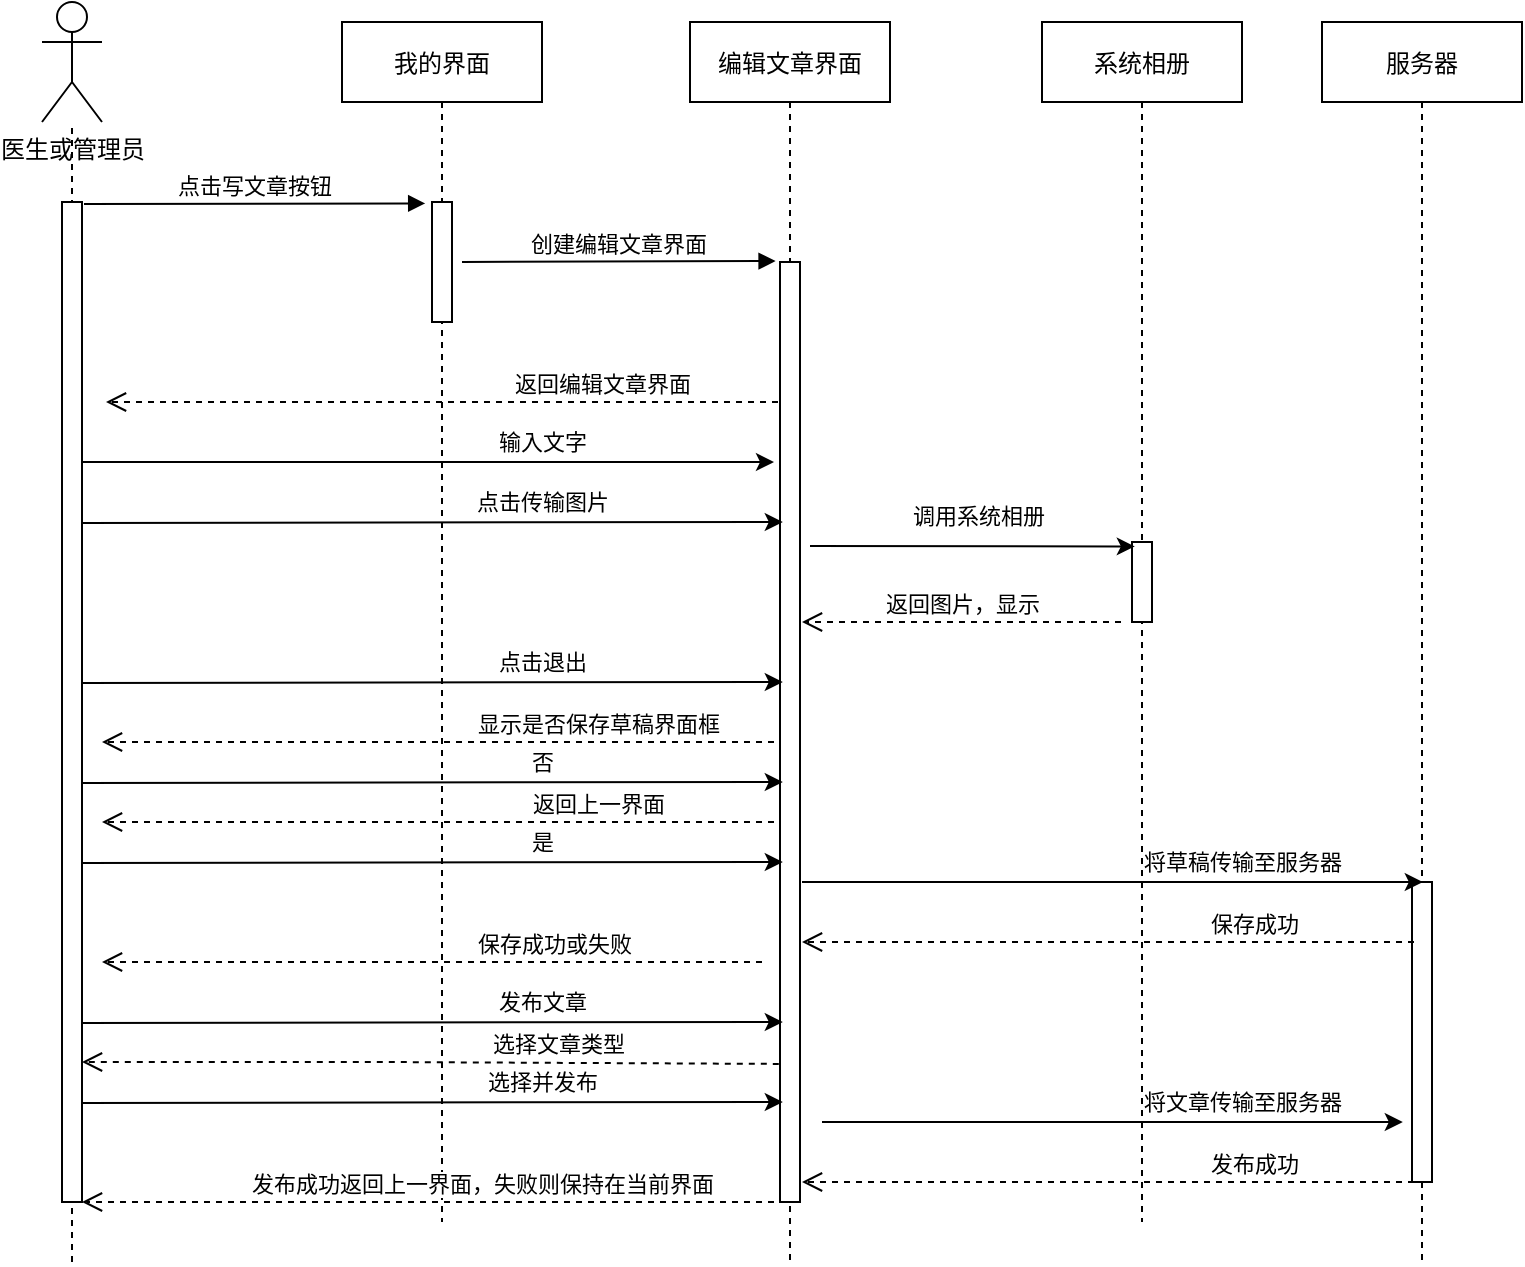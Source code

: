 <mxfile version="14.6.1" type="github">
  <diagram id="mLCp8WUSFYr5n76MSJs5" name="Page-1">
    <mxGraphModel dx="1038" dy="548" grid="1" gridSize="10" guides="1" tooltips="1" connect="1" arrows="1" fold="1" page="1" pageScale="1" pageWidth="827" pageHeight="1169" math="0" shadow="0">
      <root>
        <mxCell id="0" />
        <mxCell id="1" parent="0" />
        <mxCell id="HL7SSjTvzZI830amGafk-1" value="我的界面" style="shape=umlLifeline;perimeter=lifelinePerimeter;container=1;collapsible=0;recursiveResize=0;rounded=0;shadow=0;strokeWidth=1;" vertex="1" parent="1">
          <mxGeometry x="190" y="80" width="100" height="600" as="geometry" />
        </mxCell>
        <mxCell id="HL7SSjTvzZI830amGafk-2" value="" style="points=[];perimeter=orthogonalPerimeter;rounded=0;shadow=0;strokeWidth=1;" vertex="1" parent="HL7SSjTvzZI830amGafk-1">
          <mxGeometry x="45" y="90" width="10" height="60" as="geometry" />
        </mxCell>
        <mxCell id="HL7SSjTvzZI830amGafk-35" value="显示是否保存草稿界面框" style="html=1;verticalAlign=bottom;endArrow=open;dashed=1;endSize=8;fontFamily=Helvetica;" edge="1" parent="HL7SSjTvzZI830amGafk-1">
          <mxGeometry x="-0.476" relative="1" as="geometry">
            <mxPoint x="216" y="360" as="sourcePoint" />
            <mxPoint x="-120" y="360" as="targetPoint" />
            <Array as="points">
              <mxPoint x="30" y="360" />
            </Array>
            <mxPoint as="offset" />
          </mxGeometry>
        </mxCell>
        <mxCell id="HL7SSjTvzZI830amGafk-3" value="服务器" style="shape=umlLifeline;perimeter=lifelinePerimeter;container=1;collapsible=0;recursiveResize=0;rounded=0;shadow=0;strokeWidth=1;" vertex="1" parent="1">
          <mxGeometry x="680" y="80" width="100" height="620" as="geometry" />
        </mxCell>
        <mxCell id="HL7SSjTvzZI830amGafk-4" value="" style="points=[];perimeter=orthogonalPerimeter;rounded=0;shadow=0;strokeWidth=1;" vertex="1" parent="HL7SSjTvzZI830amGafk-3">
          <mxGeometry x="45" y="430" width="10" height="150" as="geometry" />
        </mxCell>
        <mxCell id="HL7SSjTvzZI830amGafk-7" value="医生或管理员" style="shape=umlActor;verticalLabelPosition=bottom;verticalAlign=top;html=1;outlineConnect=0;fontStyle=0;fontFamily=Helvetica;" vertex="1" parent="1">
          <mxGeometry x="40" y="70" width="30" height="60" as="geometry" />
        </mxCell>
        <mxCell id="HL7SSjTvzZI830amGafk-8" value="" style="endArrow=none;dashed=1;html=1;fontFamily=Helvetica;" edge="1" parent="1" target="HL7SSjTvzZI830amGafk-7">
          <mxGeometry width="50" height="50" relative="1" as="geometry">
            <mxPoint x="55" y="700" as="sourcePoint" />
            <mxPoint x="54.5" y="160" as="targetPoint" />
          </mxGeometry>
        </mxCell>
        <mxCell id="HL7SSjTvzZI830amGafk-9" value="" style="html=1;points=[];perimeter=orthogonalPerimeter;fontFamily=Helvetica;" vertex="1" parent="1">
          <mxGeometry x="50" y="170" width="10" height="500" as="geometry" />
        </mxCell>
        <mxCell id="HL7SSjTvzZI830amGafk-10" value="点击写文章按钮" style="verticalAlign=bottom;endArrow=block;shadow=0;strokeWidth=1;entryX=-0.34;entryY=0.012;entryDx=0;entryDy=0;entryPerimeter=0;" edge="1" parent="1" target="HL7SSjTvzZI830amGafk-2">
          <mxGeometry relative="1" as="geometry">
            <mxPoint x="61" y="171" as="sourcePoint" />
            <mxPoint x="230" y="170" as="targetPoint" />
            <Array as="points" />
          </mxGeometry>
        </mxCell>
        <mxCell id="HL7SSjTvzZI830amGafk-12" value="返回编辑文章界面" style="html=1;verticalAlign=bottom;endArrow=open;dashed=1;endSize=8;fontFamily=Helvetica;" edge="1" parent="1">
          <mxGeometry x="-0.476" relative="1" as="geometry">
            <mxPoint x="408" y="270" as="sourcePoint" />
            <mxPoint x="72" y="270" as="targetPoint" />
            <Array as="points">
              <mxPoint x="222" y="270" />
            </Array>
            <mxPoint as="offset" />
          </mxGeometry>
        </mxCell>
        <mxCell id="HL7SSjTvzZI830amGafk-18" value="编辑文章界面" style="shape=umlLifeline;perimeter=lifelinePerimeter;container=1;collapsible=0;recursiveResize=0;rounded=0;shadow=0;strokeWidth=1;" vertex="1" parent="1">
          <mxGeometry x="364" y="80" width="100" height="620" as="geometry" />
        </mxCell>
        <mxCell id="HL7SSjTvzZI830amGafk-19" value="" style="points=[];perimeter=orthogonalPerimeter;rounded=0;shadow=0;strokeWidth=1;" vertex="1" parent="HL7SSjTvzZI830amGafk-18">
          <mxGeometry x="45" y="120" width="10" height="470" as="geometry" />
        </mxCell>
        <mxCell id="HL7SSjTvzZI830amGafk-20" value="创建编辑文章界面" style="verticalAlign=bottom;endArrow=block;shadow=0;strokeWidth=1;entryX=-0.22;entryY=-0.001;entryDx=0;entryDy=0;entryPerimeter=0;" edge="1" parent="1" target="HL7SSjTvzZI830amGafk-19">
          <mxGeometry relative="1" as="geometry">
            <mxPoint x="250" y="200" as="sourcePoint" />
            <mxPoint x="400.8" y="200.34" as="targetPoint" />
            <Array as="points" />
          </mxGeometry>
        </mxCell>
        <mxCell id="HL7SSjTvzZI830amGafk-21" value="系统相册" style="shape=umlLifeline;perimeter=lifelinePerimeter;container=1;collapsible=0;recursiveResize=0;rounded=0;shadow=0;strokeWidth=1;" vertex="1" parent="1">
          <mxGeometry x="540" y="80" width="100" height="600" as="geometry" />
        </mxCell>
        <mxCell id="HL7SSjTvzZI830amGafk-22" value="" style="points=[];perimeter=orthogonalPerimeter;rounded=0;shadow=0;strokeWidth=1;" vertex="1" parent="HL7SSjTvzZI830amGafk-21">
          <mxGeometry x="45" y="260" width="10" height="40" as="geometry" />
        </mxCell>
        <mxCell id="HL7SSjTvzZI830amGafk-23" value="" style="endArrow=classic;html=1;" edge="1" parent="1">
          <mxGeometry width="50" height="50" relative="1" as="geometry">
            <mxPoint x="60" y="300" as="sourcePoint" />
            <mxPoint x="406" y="300" as="targetPoint" />
          </mxGeometry>
        </mxCell>
        <mxCell id="HL7SSjTvzZI830amGafk-24" value="输入文字" style="edgeLabel;html=1;align=center;verticalAlign=middle;resizable=0;points=[];" vertex="1" connectable="0" parent="HL7SSjTvzZI830amGafk-23">
          <mxGeometry x="0.114" y="4" relative="1" as="geometry">
            <mxPoint x="37" y="-6" as="offset" />
          </mxGeometry>
        </mxCell>
        <mxCell id="HL7SSjTvzZI830amGafk-26" value="" style="endArrow=classic;html=1;exitX=0.96;exitY=0.502;exitDx=0;exitDy=0;exitPerimeter=0;" edge="1" parent="1">
          <mxGeometry width="50" height="50" relative="1" as="geometry">
            <mxPoint x="60.0" y="330.46" as="sourcePoint" />
            <mxPoint x="410.4" y="330" as="targetPoint" />
          </mxGeometry>
        </mxCell>
        <mxCell id="HL7SSjTvzZI830amGafk-27" value="点击传输图片" style="edgeLabel;html=1;align=center;verticalAlign=middle;resizable=0;points=[];" vertex="1" connectable="0" parent="HL7SSjTvzZI830amGafk-26">
          <mxGeometry x="0.114" y="4" relative="1" as="geometry">
            <mxPoint x="35" y="-6" as="offset" />
          </mxGeometry>
        </mxCell>
        <mxCell id="HL7SSjTvzZI830amGafk-29" value="" style="endArrow=classic;html=1;entryX=0.14;entryY=0.055;entryDx=0;entryDy=0;entryPerimeter=0;" edge="1" parent="1" target="HL7SSjTvzZI830amGafk-22">
          <mxGeometry width="50" height="50" relative="1" as="geometry">
            <mxPoint x="424" y="342" as="sourcePoint" />
            <mxPoint x="570" y="341" as="targetPoint" />
          </mxGeometry>
        </mxCell>
        <mxCell id="HL7SSjTvzZI830amGafk-30" value="调用系统相册" style="edgeLabel;html=1;align=center;verticalAlign=middle;resizable=0;points=[];" vertex="1" connectable="0" parent="HL7SSjTvzZI830amGafk-29">
          <mxGeometry x="0.114" y="4" relative="1" as="geometry">
            <mxPoint x="-7" y="-11" as="offset" />
          </mxGeometry>
        </mxCell>
        <mxCell id="HL7SSjTvzZI830amGafk-32" value="返回图片，显示" style="html=1;verticalAlign=bottom;endArrow=open;dashed=1;endSize=8;fontFamily=Helvetica;" edge="1" parent="1">
          <mxGeometry relative="1" as="geometry">
            <mxPoint x="579.5" y="380" as="sourcePoint" />
            <mxPoint x="420" y="380" as="targetPoint" />
          </mxGeometry>
        </mxCell>
        <mxCell id="HL7SSjTvzZI830amGafk-33" value="" style="endArrow=classic;html=1;exitX=0.96;exitY=0.502;exitDx=0;exitDy=0;exitPerimeter=0;" edge="1" parent="1">
          <mxGeometry width="50" height="50" relative="1" as="geometry">
            <mxPoint x="60" y="410.46" as="sourcePoint" />
            <mxPoint x="410.4" y="410" as="targetPoint" />
          </mxGeometry>
        </mxCell>
        <mxCell id="HL7SSjTvzZI830amGafk-34" value="点击退出" style="edgeLabel;html=1;align=center;verticalAlign=middle;resizable=0;points=[];" vertex="1" connectable="0" parent="HL7SSjTvzZI830amGafk-33">
          <mxGeometry x="0.114" y="4" relative="1" as="geometry">
            <mxPoint x="35" y="-6" as="offset" />
          </mxGeometry>
        </mxCell>
        <mxCell id="HL7SSjTvzZI830amGafk-36" value="返回上一界面" style="html=1;verticalAlign=bottom;endArrow=open;dashed=1;endSize=8;fontFamily=Helvetica;" edge="1" parent="1">
          <mxGeometry x="-0.476" relative="1" as="geometry">
            <mxPoint x="406" y="480" as="sourcePoint" />
            <mxPoint x="70" y="480" as="targetPoint" />
            <Array as="points">
              <mxPoint x="220" y="480" />
            </Array>
            <mxPoint as="offset" />
          </mxGeometry>
        </mxCell>
        <mxCell id="HL7SSjTvzZI830amGafk-37" value="" style="endArrow=classic;html=1;exitX=0.96;exitY=0.502;exitDx=0;exitDy=0;exitPerimeter=0;" edge="1" parent="1">
          <mxGeometry width="50" height="50" relative="1" as="geometry">
            <mxPoint x="60" y="460.46" as="sourcePoint" />
            <mxPoint x="410.4" y="460" as="targetPoint" />
          </mxGeometry>
        </mxCell>
        <mxCell id="HL7SSjTvzZI830amGafk-38" value="否" style="edgeLabel;html=1;align=center;verticalAlign=middle;resizable=0;points=[];" vertex="1" connectable="0" parent="HL7SSjTvzZI830amGafk-37">
          <mxGeometry x="0.114" y="4" relative="1" as="geometry">
            <mxPoint x="35" y="-6" as="offset" />
          </mxGeometry>
        </mxCell>
        <mxCell id="HL7SSjTvzZI830amGafk-39" value="" style="endArrow=classic;html=1;exitX=0.96;exitY=0.502;exitDx=0;exitDy=0;exitPerimeter=0;" edge="1" parent="1">
          <mxGeometry width="50" height="50" relative="1" as="geometry">
            <mxPoint x="60" y="500.46" as="sourcePoint" />
            <mxPoint x="410.4" y="500" as="targetPoint" />
          </mxGeometry>
        </mxCell>
        <mxCell id="HL7SSjTvzZI830amGafk-40" value="是" style="edgeLabel;html=1;align=center;verticalAlign=middle;resizable=0;points=[];" vertex="1" connectable="0" parent="HL7SSjTvzZI830amGafk-39">
          <mxGeometry x="0.114" y="4" relative="1" as="geometry">
            <mxPoint x="35" y="-6" as="offset" />
          </mxGeometry>
        </mxCell>
        <mxCell id="HL7SSjTvzZI830amGafk-41" value="" style="endArrow=classic;html=1;" edge="1" parent="1">
          <mxGeometry width="50" height="50" relative="1" as="geometry">
            <mxPoint x="420" y="510" as="sourcePoint" />
            <mxPoint x="730.4" y="510" as="targetPoint" />
          </mxGeometry>
        </mxCell>
        <mxCell id="HL7SSjTvzZI830amGafk-42" value="将草稿传输至服务器" style="edgeLabel;html=1;align=center;verticalAlign=middle;resizable=0;points=[];" vertex="1" connectable="0" parent="HL7SSjTvzZI830amGafk-41">
          <mxGeometry x="0.114" y="4" relative="1" as="geometry">
            <mxPoint x="47" y="-6" as="offset" />
          </mxGeometry>
        </mxCell>
        <mxCell id="HL7SSjTvzZI830amGafk-43" value="保存成功" style="html=1;verticalAlign=bottom;endArrow=open;dashed=1;endSize=8;fontFamily=Helvetica;" edge="1" parent="1">
          <mxGeometry x="-0.476" relative="1" as="geometry">
            <mxPoint x="726" y="540" as="sourcePoint" />
            <mxPoint x="420" y="540" as="targetPoint" />
            <Array as="points">
              <mxPoint x="540" y="540" />
            </Array>
            <mxPoint as="offset" />
          </mxGeometry>
        </mxCell>
        <mxCell id="HL7SSjTvzZI830amGafk-44" value="保存成功或失败" style="html=1;verticalAlign=bottom;endArrow=open;dashed=1;endSize=8;fontFamily=Helvetica;" edge="1" parent="1">
          <mxGeometry x="-0.369" relative="1" as="geometry">
            <mxPoint x="400" y="550" as="sourcePoint" />
            <mxPoint x="70" y="550" as="targetPoint" />
            <Array as="points">
              <mxPoint x="250" y="550" />
            </Array>
            <mxPoint as="offset" />
          </mxGeometry>
        </mxCell>
        <mxCell id="HL7SSjTvzZI830amGafk-45" value="" style="endArrow=classic;html=1;exitX=0.96;exitY=0.502;exitDx=0;exitDy=0;exitPerimeter=0;" edge="1" parent="1">
          <mxGeometry width="50" height="50" relative="1" as="geometry">
            <mxPoint x="60" y="580.46" as="sourcePoint" />
            <mxPoint x="410.4" y="580" as="targetPoint" />
          </mxGeometry>
        </mxCell>
        <mxCell id="HL7SSjTvzZI830amGafk-46" value="发布文章" style="edgeLabel;html=1;align=center;verticalAlign=middle;resizable=0;points=[];" vertex="1" connectable="0" parent="HL7SSjTvzZI830amGafk-45">
          <mxGeometry x="0.114" y="4" relative="1" as="geometry">
            <mxPoint x="35" y="-6" as="offset" />
          </mxGeometry>
        </mxCell>
        <mxCell id="HL7SSjTvzZI830amGafk-48" value="选择文章类型" style="html=1;verticalAlign=bottom;endArrow=open;dashed=1;endSize=8;fontFamily=Helvetica;exitX=-0.06;exitY=0.856;exitDx=0;exitDy=0;exitPerimeter=0;" edge="1" parent="1">
          <mxGeometry x="-0.369" relative="1" as="geometry">
            <mxPoint x="408.4" y="600.96" as="sourcePoint" />
            <mxPoint x="60" y="600" as="targetPoint" />
            <Array as="points">
              <mxPoint x="210" y="600" />
            </Array>
            <mxPoint as="offset" />
          </mxGeometry>
        </mxCell>
        <mxCell id="HL7SSjTvzZI830amGafk-49" value="" style="endArrow=classic;html=1;exitX=0.96;exitY=0.502;exitDx=0;exitDy=0;exitPerimeter=0;" edge="1" parent="1">
          <mxGeometry width="50" height="50" relative="1" as="geometry">
            <mxPoint x="60" y="620.46" as="sourcePoint" />
            <mxPoint x="410.4" y="620" as="targetPoint" />
          </mxGeometry>
        </mxCell>
        <mxCell id="HL7SSjTvzZI830amGafk-50" value="选择并发布" style="edgeLabel;html=1;align=center;verticalAlign=middle;resizable=0;points=[];" vertex="1" connectable="0" parent="HL7SSjTvzZI830amGafk-49">
          <mxGeometry x="0.114" y="4" relative="1" as="geometry">
            <mxPoint x="35" y="-6" as="offset" />
          </mxGeometry>
        </mxCell>
        <mxCell id="HL7SSjTvzZI830amGafk-51" value="" style="endArrow=classic;html=1;" edge="1" parent="1">
          <mxGeometry width="50" height="50" relative="1" as="geometry">
            <mxPoint x="430" y="630" as="sourcePoint" />
            <mxPoint x="720.4" y="630" as="targetPoint" />
          </mxGeometry>
        </mxCell>
        <mxCell id="HL7SSjTvzZI830amGafk-52" value="将文章传输至服务器" style="edgeLabel;html=1;align=center;verticalAlign=middle;resizable=0;points=[];" vertex="1" connectable="0" parent="HL7SSjTvzZI830amGafk-51">
          <mxGeometry x="0.114" y="4" relative="1" as="geometry">
            <mxPoint x="48" y="-6" as="offset" />
          </mxGeometry>
        </mxCell>
        <mxCell id="HL7SSjTvzZI830amGafk-53" value="发布成功" style="html=1;verticalAlign=bottom;endArrow=open;dashed=1;endSize=8;fontFamily=Helvetica;" edge="1" parent="1">
          <mxGeometry x="-0.476" relative="1" as="geometry">
            <mxPoint x="726" y="660" as="sourcePoint" />
            <mxPoint x="420" y="660" as="targetPoint" />
            <Array as="points">
              <mxPoint x="540" y="660" />
            </Array>
            <mxPoint as="offset" />
          </mxGeometry>
        </mxCell>
        <mxCell id="HL7SSjTvzZI830amGafk-54" value="发布成功返回上一界面，失败则保持在当前界面" style="html=1;verticalAlign=bottom;endArrow=open;dashed=1;endSize=8;fontFamily=Helvetica;entryX=1;entryY=1;entryDx=0;entryDy=0;entryPerimeter=0;" edge="1" parent="1" target="HL7SSjTvzZI830amGafk-9">
          <mxGeometry x="-0.156" relative="1" as="geometry">
            <mxPoint x="406" y="670" as="sourcePoint" />
            <mxPoint x="100" y="670" as="targetPoint" />
            <Array as="points">
              <mxPoint x="220" y="670" />
            </Array>
            <mxPoint as="offset" />
          </mxGeometry>
        </mxCell>
      </root>
    </mxGraphModel>
  </diagram>
</mxfile>
